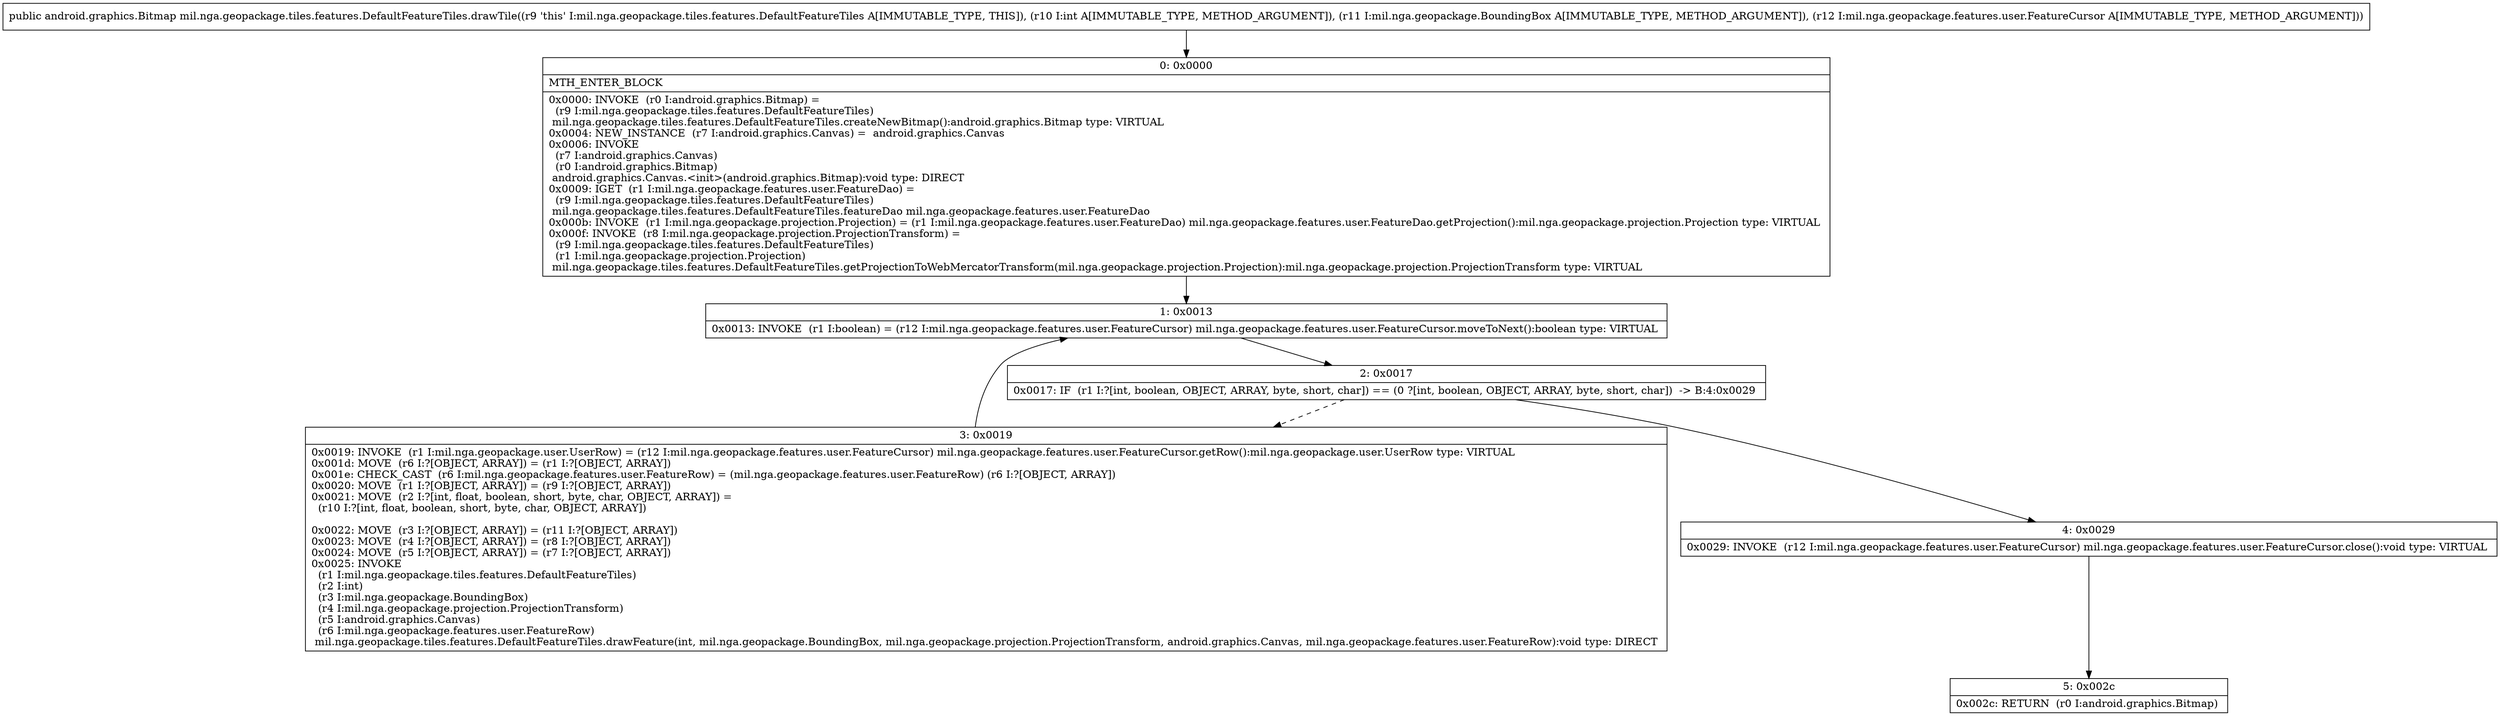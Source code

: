 digraph "CFG formil.nga.geopackage.tiles.features.DefaultFeatureTiles.drawTile(ILmil\/nga\/geopackage\/BoundingBox;Lmil\/nga\/geopackage\/features\/user\/FeatureCursor;)Landroid\/graphics\/Bitmap;" {
Node_0 [shape=record,label="{0\:\ 0x0000|MTH_ENTER_BLOCK\l|0x0000: INVOKE  (r0 I:android.graphics.Bitmap) = \l  (r9 I:mil.nga.geopackage.tiles.features.DefaultFeatureTiles)\l mil.nga.geopackage.tiles.features.DefaultFeatureTiles.createNewBitmap():android.graphics.Bitmap type: VIRTUAL \l0x0004: NEW_INSTANCE  (r7 I:android.graphics.Canvas) =  android.graphics.Canvas \l0x0006: INVOKE  \l  (r7 I:android.graphics.Canvas)\l  (r0 I:android.graphics.Bitmap)\l android.graphics.Canvas.\<init\>(android.graphics.Bitmap):void type: DIRECT \l0x0009: IGET  (r1 I:mil.nga.geopackage.features.user.FeatureDao) = \l  (r9 I:mil.nga.geopackage.tiles.features.DefaultFeatureTiles)\l mil.nga.geopackage.tiles.features.DefaultFeatureTiles.featureDao mil.nga.geopackage.features.user.FeatureDao \l0x000b: INVOKE  (r1 I:mil.nga.geopackage.projection.Projection) = (r1 I:mil.nga.geopackage.features.user.FeatureDao) mil.nga.geopackage.features.user.FeatureDao.getProjection():mil.nga.geopackage.projection.Projection type: VIRTUAL \l0x000f: INVOKE  (r8 I:mil.nga.geopackage.projection.ProjectionTransform) = \l  (r9 I:mil.nga.geopackage.tiles.features.DefaultFeatureTiles)\l  (r1 I:mil.nga.geopackage.projection.Projection)\l mil.nga.geopackage.tiles.features.DefaultFeatureTiles.getProjectionToWebMercatorTransform(mil.nga.geopackage.projection.Projection):mil.nga.geopackage.projection.ProjectionTransform type: VIRTUAL \l}"];
Node_1 [shape=record,label="{1\:\ 0x0013|0x0013: INVOKE  (r1 I:boolean) = (r12 I:mil.nga.geopackage.features.user.FeatureCursor) mil.nga.geopackage.features.user.FeatureCursor.moveToNext():boolean type: VIRTUAL \l}"];
Node_2 [shape=record,label="{2\:\ 0x0017|0x0017: IF  (r1 I:?[int, boolean, OBJECT, ARRAY, byte, short, char]) == (0 ?[int, boolean, OBJECT, ARRAY, byte, short, char])  \-\> B:4:0x0029 \l}"];
Node_3 [shape=record,label="{3\:\ 0x0019|0x0019: INVOKE  (r1 I:mil.nga.geopackage.user.UserRow) = (r12 I:mil.nga.geopackage.features.user.FeatureCursor) mil.nga.geopackage.features.user.FeatureCursor.getRow():mil.nga.geopackage.user.UserRow type: VIRTUAL \l0x001d: MOVE  (r6 I:?[OBJECT, ARRAY]) = (r1 I:?[OBJECT, ARRAY]) \l0x001e: CHECK_CAST  (r6 I:mil.nga.geopackage.features.user.FeatureRow) = (mil.nga.geopackage.features.user.FeatureRow) (r6 I:?[OBJECT, ARRAY]) \l0x0020: MOVE  (r1 I:?[OBJECT, ARRAY]) = (r9 I:?[OBJECT, ARRAY]) \l0x0021: MOVE  (r2 I:?[int, float, boolean, short, byte, char, OBJECT, ARRAY]) = \l  (r10 I:?[int, float, boolean, short, byte, char, OBJECT, ARRAY])\l \l0x0022: MOVE  (r3 I:?[OBJECT, ARRAY]) = (r11 I:?[OBJECT, ARRAY]) \l0x0023: MOVE  (r4 I:?[OBJECT, ARRAY]) = (r8 I:?[OBJECT, ARRAY]) \l0x0024: MOVE  (r5 I:?[OBJECT, ARRAY]) = (r7 I:?[OBJECT, ARRAY]) \l0x0025: INVOKE  \l  (r1 I:mil.nga.geopackage.tiles.features.DefaultFeatureTiles)\l  (r2 I:int)\l  (r3 I:mil.nga.geopackage.BoundingBox)\l  (r4 I:mil.nga.geopackage.projection.ProjectionTransform)\l  (r5 I:android.graphics.Canvas)\l  (r6 I:mil.nga.geopackage.features.user.FeatureRow)\l mil.nga.geopackage.tiles.features.DefaultFeatureTiles.drawFeature(int, mil.nga.geopackage.BoundingBox, mil.nga.geopackage.projection.ProjectionTransform, android.graphics.Canvas, mil.nga.geopackage.features.user.FeatureRow):void type: DIRECT \l}"];
Node_4 [shape=record,label="{4\:\ 0x0029|0x0029: INVOKE  (r12 I:mil.nga.geopackage.features.user.FeatureCursor) mil.nga.geopackage.features.user.FeatureCursor.close():void type: VIRTUAL \l}"];
Node_5 [shape=record,label="{5\:\ 0x002c|0x002c: RETURN  (r0 I:android.graphics.Bitmap) \l}"];
MethodNode[shape=record,label="{public android.graphics.Bitmap mil.nga.geopackage.tiles.features.DefaultFeatureTiles.drawTile((r9 'this' I:mil.nga.geopackage.tiles.features.DefaultFeatureTiles A[IMMUTABLE_TYPE, THIS]), (r10 I:int A[IMMUTABLE_TYPE, METHOD_ARGUMENT]), (r11 I:mil.nga.geopackage.BoundingBox A[IMMUTABLE_TYPE, METHOD_ARGUMENT]), (r12 I:mil.nga.geopackage.features.user.FeatureCursor A[IMMUTABLE_TYPE, METHOD_ARGUMENT])) }"];
MethodNode -> Node_0;
Node_0 -> Node_1;
Node_1 -> Node_2;
Node_2 -> Node_3[style=dashed];
Node_2 -> Node_4;
Node_3 -> Node_1;
Node_4 -> Node_5;
}

